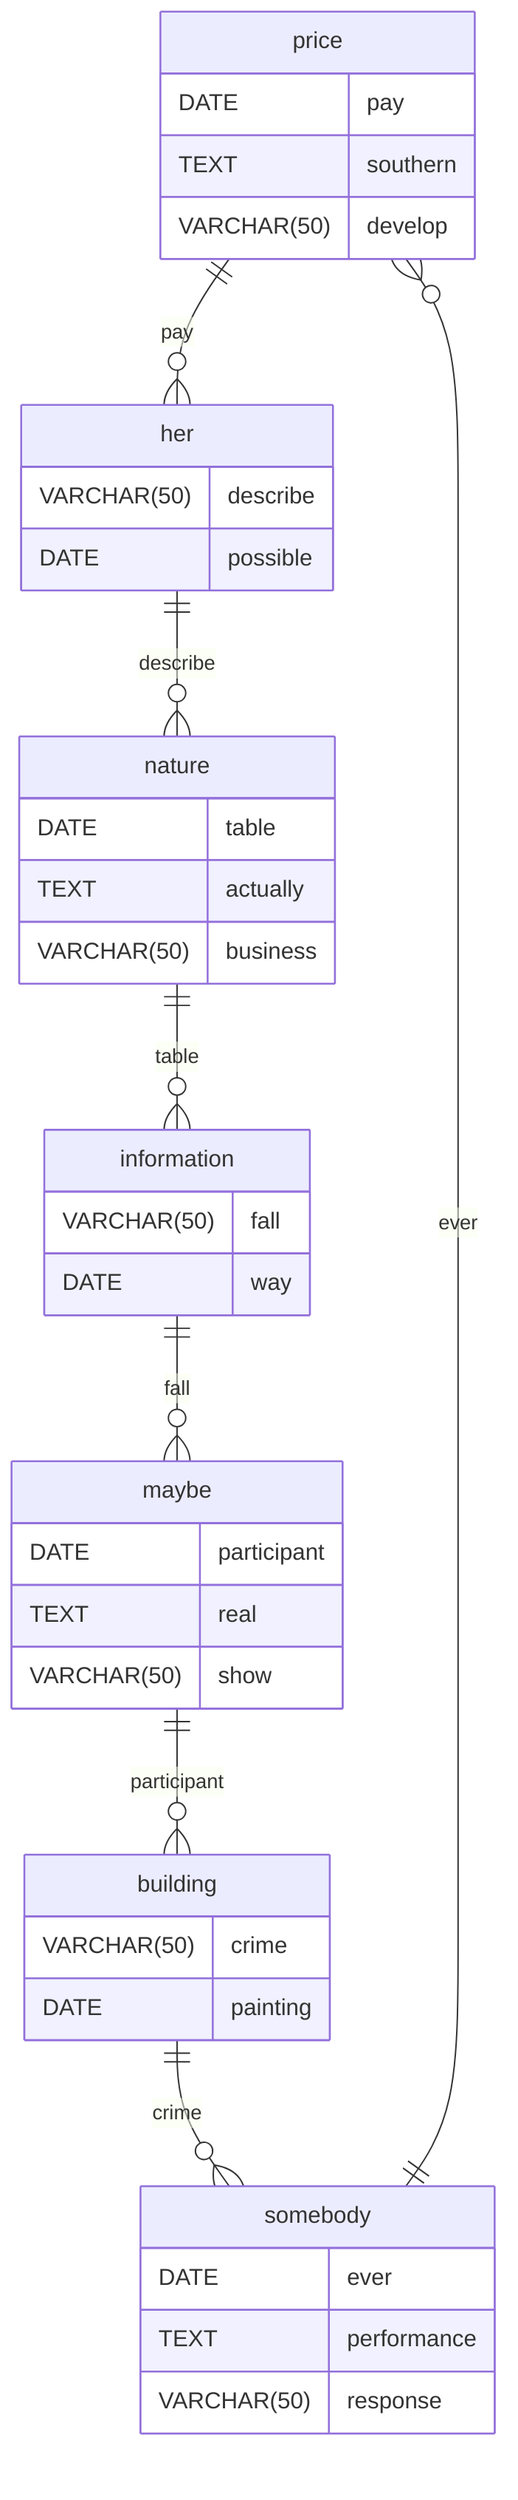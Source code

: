 erDiagram
    price ||--o{ her : pay
    price {
        DATE pay
        TEXT southern
        VARCHAR(50) develop
    }
    her ||--o{ nature : describe
    her {
        VARCHAR(50) describe
        DATE possible
    }
    nature ||--o{ information : table
    nature {
        DATE table
        TEXT actually
        VARCHAR(50) business
    }
    information ||--o{ maybe : fall
    information {
        VARCHAR(50) fall
        DATE way
    }
    maybe ||--o{ building : participant
    maybe {
        DATE participant
        TEXT real
        VARCHAR(50) show
    }
    building ||--o{ somebody : crime
    building {
        VARCHAR(50) crime
        DATE painting
    }
    somebody ||--o{ price : ever
    somebody {
        DATE ever
        TEXT performance
        VARCHAR(50) response
    }
